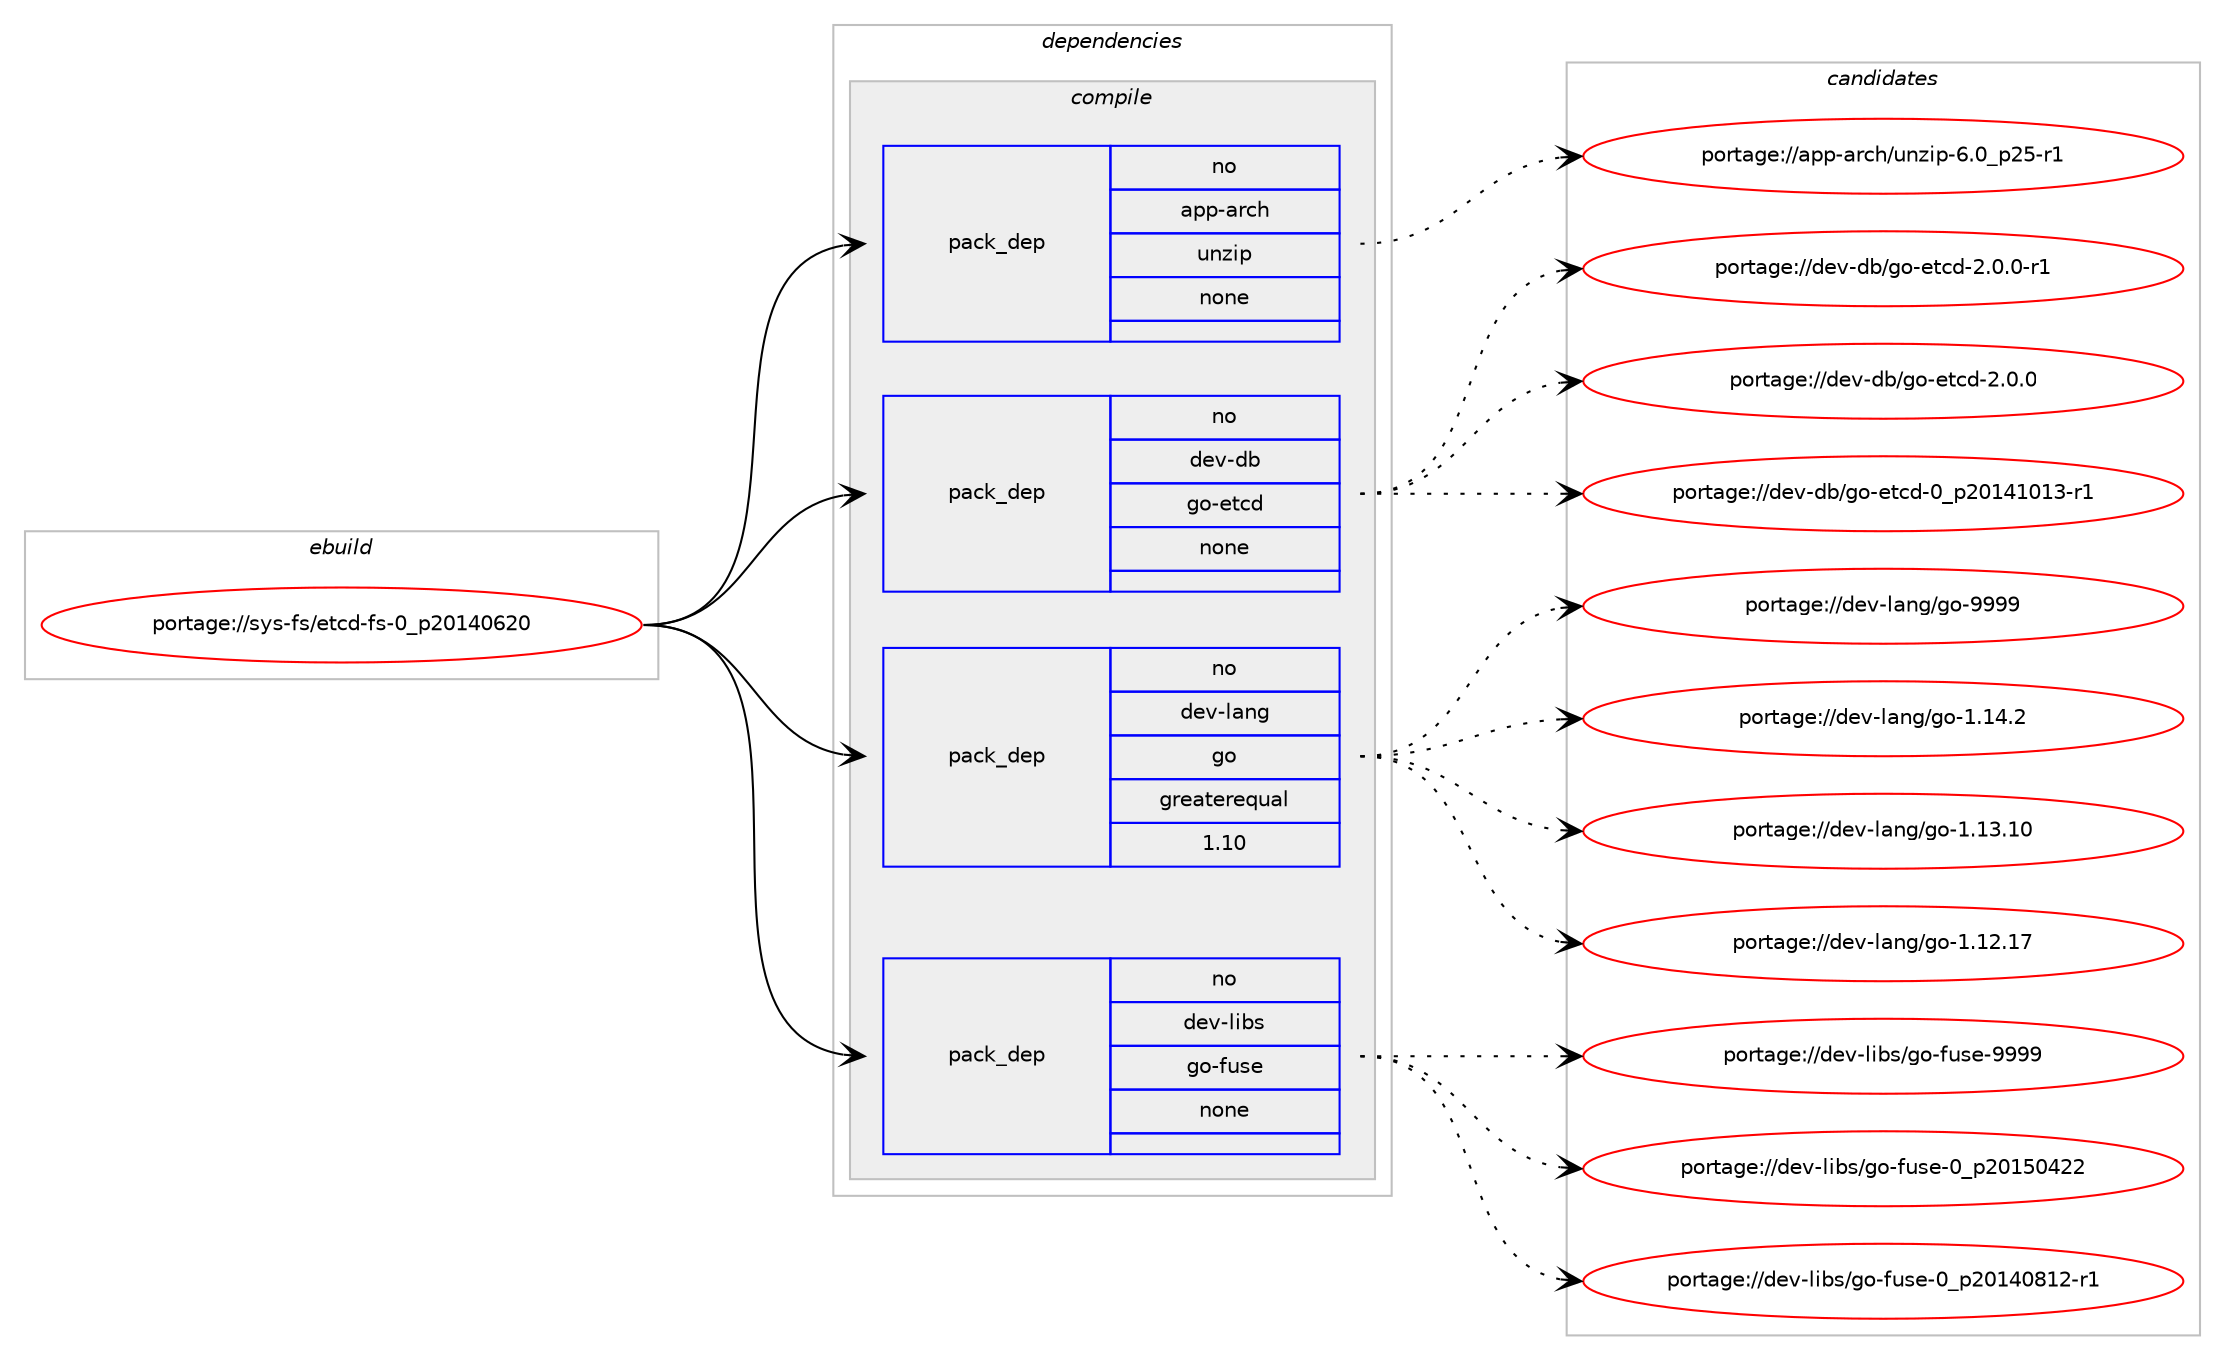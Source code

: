 digraph prolog {

# *************
# Graph options
# *************

newrank=true;
concentrate=true;
compound=true;
graph [rankdir=LR,fontname=Helvetica,fontsize=10,ranksep=1.5];#, ranksep=2.5, nodesep=0.2];
edge  [arrowhead=vee];
node  [fontname=Helvetica,fontsize=10];

# **********
# The ebuild
# **********

subgraph cluster_leftcol {
color=gray;
rank=same;
label=<<i>ebuild</i>>;
id [label="portage://sys-fs/etcd-fs-0_p20140620", color=red, width=4, href="../sys-fs/etcd-fs-0_p20140620.svg"];
}

# ****************
# The dependencies
# ****************

subgraph cluster_midcol {
color=gray;
label=<<i>dependencies</i>>;
subgraph cluster_compile {
fillcolor="#eeeeee";
style=filled;
label=<<i>compile</i>>;
subgraph pack3305 {
dependency3966 [label=<<TABLE BORDER="0" CELLBORDER="1" CELLSPACING="0" CELLPADDING="4" WIDTH="220"><TR><TD ROWSPAN="6" CELLPADDING="30">pack_dep</TD></TR><TR><TD WIDTH="110">no</TD></TR><TR><TD>app-arch</TD></TR><TR><TD>unzip</TD></TR><TR><TD>none</TD></TR><TR><TD></TD></TR></TABLE>>, shape=none, color=blue];
}
id:e -> dependency3966:w [weight=20,style="solid",arrowhead="vee"];
subgraph pack3306 {
dependency3967 [label=<<TABLE BORDER="0" CELLBORDER="1" CELLSPACING="0" CELLPADDING="4" WIDTH="220"><TR><TD ROWSPAN="6" CELLPADDING="30">pack_dep</TD></TR><TR><TD WIDTH="110">no</TD></TR><TR><TD>dev-db</TD></TR><TR><TD>go-etcd</TD></TR><TR><TD>none</TD></TR><TR><TD></TD></TR></TABLE>>, shape=none, color=blue];
}
id:e -> dependency3967:w [weight=20,style="solid",arrowhead="vee"];
subgraph pack3307 {
dependency3968 [label=<<TABLE BORDER="0" CELLBORDER="1" CELLSPACING="0" CELLPADDING="4" WIDTH="220"><TR><TD ROWSPAN="6" CELLPADDING="30">pack_dep</TD></TR><TR><TD WIDTH="110">no</TD></TR><TR><TD>dev-lang</TD></TR><TR><TD>go</TD></TR><TR><TD>greaterequal</TD></TR><TR><TD>1.10</TD></TR></TABLE>>, shape=none, color=blue];
}
id:e -> dependency3968:w [weight=20,style="solid",arrowhead="vee"];
subgraph pack3308 {
dependency3969 [label=<<TABLE BORDER="0" CELLBORDER="1" CELLSPACING="0" CELLPADDING="4" WIDTH="220"><TR><TD ROWSPAN="6" CELLPADDING="30">pack_dep</TD></TR><TR><TD WIDTH="110">no</TD></TR><TR><TD>dev-libs</TD></TR><TR><TD>go-fuse</TD></TR><TR><TD>none</TD></TR><TR><TD></TD></TR></TABLE>>, shape=none, color=blue];
}
id:e -> dependency3969:w [weight=20,style="solid",arrowhead="vee"];
}
subgraph cluster_compileandrun {
fillcolor="#eeeeee";
style=filled;
label=<<i>compile and run</i>>;
}
subgraph cluster_run {
fillcolor="#eeeeee";
style=filled;
label=<<i>run</i>>;
}
}

# **************
# The candidates
# **************

subgraph cluster_choices {
rank=same;
color=gray;
label=<<i>candidates</i>>;

subgraph choice3305 {
color=black;
nodesep=1;
choice9711211245971149910447117110122105112455446489511250534511449 [label="portage://app-arch/unzip-6.0_p25-r1", color=red, width=4,href="../app-arch/unzip-6.0_p25-r1.svg"];
dependency3966:e -> choice9711211245971149910447117110122105112455446489511250534511449:w [style=dotted,weight="100"];
}
subgraph choice3306 {
color=black;
nodesep=1;
choice10010111845100984710311145101116991004550464846484511449 [label="portage://dev-db/go-etcd-2.0.0-r1", color=red, width=4,href="../dev-db/go-etcd-2.0.0-r1.svg"];
choice1001011184510098471031114510111699100455046484648 [label="portage://dev-db/go-etcd-2.0.0", color=red, width=4,href="../dev-db/go-etcd-2.0.0.svg"];
choice100101118451009847103111451011169910045489511250484952494849514511449 [label="portage://dev-db/go-etcd-0_p20141013-r1", color=red, width=4,href="../dev-db/go-etcd-0_p20141013-r1.svg"];
dependency3967:e -> choice10010111845100984710311145101116991004550464846484511449:w [style=dotted,weight="100"];
dependency3967:e -> choice1001011184510098471031114510111699100455046484648:w [style=dotted,weight="100"];
dependency3967:e -> choice100101118451009847103111451011169910045489511250484952494849514511449:w [style=dotted,weight="100"];
}
subgraph choice3307 {
color=black;
nodesep=1;
choice1001011184510897110103471031114557575757 [label="portage://dev-lang/go-9999", color=red, width=4,href="../dev-lang/go-9999.svg"];
choice10010111845108971101034710311145494649524650 [label="portage://dev-lang/go-1.14.2", color=red, width=4,href="../dev-lang/go-1.14.2.svg"];
choice1001011184510897110103471031114549464951464948 [label="portage://dev-lang/go-1.13.10", color=red, width=4,href="../dev-lang/go-1.13.10.svg"];
choice1001011184510897110103471031114549464950464955 [label="portage://dev-lang/go-1.12.17", color=red, width=4,href="../dev-lang/go-1.12.17.svg"];
dependency3968:e -> choice1001011184510897110103471031114557575757:w [style=dotted,weight="100"];
dependency3968:e -> choice10010111845108971101034710311145494649524650:w [style=dotted,weight="100"];
dependency3968:e -> choice1001011184510897110103471031114549464951464948:w [style=dotted,weight="100"];
dependency3968:e -> choice1001011184510897110103471031114549464950464955:w [style=dotted,weight="100"];
}
subgraph choice3308 {
color=black;
nodesep=1;
choice100101118451081059811547103111451021171151014557575757 [label="portage://dev-libs/go-fuse-9999", color=red, width=4,href="../dev-libs/go-fuse-9999.svg"];
choice100101118451081059811547103111451021171151014548951125048495348525050 [label="portage://dev-libs/go-fuse-0_p20150422", color=red, width=4,href="../dev-libs/go-fuse-0_p20150422.svg"];
choice1001011184510810598115471031114510211711510145489511250484952485649504511449 [label="portage://dev-libs/go-fuse-0_p20140812-r1", color=red, width=4,href="../dev-libs/go-fuse-0_p20140812-r1.svg"];
dependency3969:e -> choice100101118451081059811547103111451021171151014557575757:w [style=dotted,weight="100"];
dependency3969:e -> choice100101118451081059811547103111451021171151014548951125048495348525050:w [style=dotted,weight="100"];
dependency3969:e -> choice1001011184510810598115471031114510211711510145489511250484952485649504511449:w [style=dotted,weight="100"];
}
}

}
